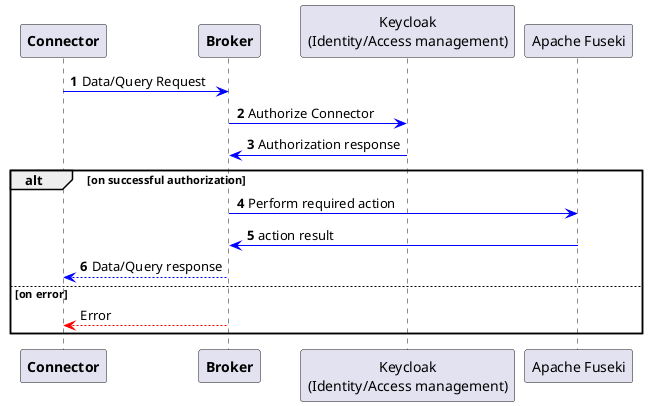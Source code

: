 @startuml
participant "**Connector**" as C
participant "**Broker**" as B
participant "Keycloak\n(Identity/Access management)" as K
participant "Apache Fuseki" as F

autonumber
C -[#blue]> B: Data/Query Request
B -[#blue]> K: Authorize Connector
K -[#blue]> B:Authorization response

alt on successful authorization
	B -[#blue]> F: Perform required action
	F -[#blue]> B:action result
	B --[#blue]> C:Data/Query response

else on error
	autonumber stop
	B --[#red]> C: Error

end
@enduml